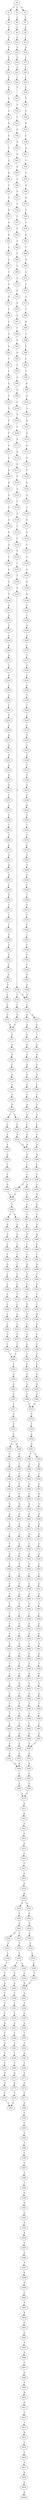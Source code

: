 strict digraph  {
	S0 -> S1 [ label = T ];
	S0 -> S2 [ label = G ];
	S0 -> S3 [ label = G ];
	S1 -> S4 [ label = C ];
	S2 -> S5 [ label = C ];
	S3 -> S6 [ label = A ];
	S4 -> S7 [ label = C ];
	S5 -> S8 [ label = G ];
	S6 -> S9 [ label = C ];
	S7 -> S10 [ label = A ];
	S8 -> S11 [ label = T ];
	S9 -> S12 [ label = C ];
	S10 -> S13 [ label = C ];
	S11 -> S14 [ label = G ];
	S12 -> S15 [ label = A ];
	S13 -> S16 [ label = G ];
	S14 -> S17 [ label = A ];
	S15 -> S18 [ label = A ];
	S16 -> S19 [ label = T ];
	S17 -> S20 [ label = C ];
	S18 -> S21 [ label = A ];
	S19 -> S22 [ label = A ];
	S20 -> S23 [ label = T ];
	S21 -> S24 [ label = T ];
	S22 -> S25 [ label = A ];
	S23 -> S26 [ label = C ];
	S24 -> S27 [ label = T ];
	S25 -> S28 [ label = G ];
	S26 -> S29 [ label = T ];
	S27 -> S30 [ label = A ];
	S28 -> S31 [ label = A ];
	S29 -> S32 [ label = C ];
	S30 -> S33 [ label = C ];
	S31 -> S34 [ label = A ];
	S32 -> S35 [ label = G ];
	S33 -> S36 [ label = G ];
	S34 -> S37 [ label = C ];
	S35 -> S38 [ label = C ];
	S36 -> S39 [ label = A ];
	S37 -> S40 [ label = C ];
	S38 -> S41 [ label = A ];
	S39 -> S42 [ label = G ];
	S40 -> S43 [ label = A ];
	S41 -> S44 [ label = C ];
	S42 -> S45 [ label = A ];
	S43 -> S46 [ label = G ];
	S44 -> S47 [ label = T ];
	S45 -> S48 [ label = G ];
	S46 -> S49 [ label = C ];
	S47 -> S50 [ label = G ];
	S48 -> S51 [ label = G ];
	S49 -> S52 [ label = G ];
	S50 -> S53 [ label = G ];
	S51 -> S54 [ label = T ];
	S52 -> S55 [ label = A ];
	S53 -> S56 [ label = T ];
	S54 -> S57 [ label = T ];
	S55 -> S58 [ label = A ];
	S56 -> S59 [ label = G ];
	S57 -> S60 [ label = C ];
	S58 -> S61 [ label = G ];
	S59 -> S62 [ label = G ];
	S60 -> S63 [ label = C ];
	S61 -> S64 [ label = A ];
	S62 -> S65 [ label = T ];
	S63 -> S66 [ label = C ];
	S64 -> S67 [ label = C ];
	S65 -> S68 [ label = G ];
	S66 -> S69 [ label = G ];
	S67 -> S70 [ label = A ];
	S68 -> S71 [ label = A ];
	S69 -> S72 [ label = A ];
	S70 -> S73 [ label = A ];
	S71 -> S74 [ label = T ];
	S72 -> S75 [ label = A ];
	S73 -> S76 [ label = G ];
	S74 -> S77 [ label = C ];
	S75 -> S78 [ label = A ];
	S76 -> S79 [ label = C ];
	S77 -> S80 [ label = C ];
	S78 -> S81 [ label = G ];
	S79 -> S82 [ label = C ];
	S80 -> S83 [ label = G ];
	S81 -> S84 [ label = A ];
	S82 -> S85 [ label = T ];
	S83 -> S86 [ label = A ];
	S84 -> S87 [ label = A ];
	S85 -> S88 [ label = A ];
	S86 -> S89 [ label = A ];
	S87 -> S90 [ label = G ];
	S88 -> S91 [ label = T ];
	S89 -> S92 [ label = C ];
	S90 -> S93 [ label = T ];
	S91 -> S94 [ label = C ];
	S92 -> S95 [ label = C ];
	S93 -> S96 [ label = G ];
	S94 -> S97 [ label = C ];
	S95 -> S98 [ label = G ];
	S96 -> S99 [ label = A ];
	S97 -> S100 [ label = C ];
	S98 -> S101 [ label = A ];
	S99 -> S102 [ label = C ];
	S100 -> S103 [ label = G ];
	S101 -> S104 [ label = G ];
	S102 -> S105 [ label = T ];
	S103 -> S106 [ label = T ];
	S104 -> S107 [ label = G ];
	S105 -> S108 [ label = A ];
	S106 -> S109 [ label = C ];
	S107 -> S110 [ label = G ];
	S108 -> S111 [ label = A ];
	S109 -> S112 [ label = C ];
	S110 -> S113 [ label = G ];
	S111 -> S114 [ label = A ];
	S112 -> S115 [ label = G ];
	S113 -> S116 [ label = C ];
	S114 -> S117 [ label = G ];
	S115 -> S118 [ label = G ];
	S116 -> S119 [ label = T ];
	S117 -> S120 [ label = T ];
	S118 -> S121 [ label = G ];
	S119 -> S122 [ label = G ];
	S120 -> S123 [ label = A ];
	S121 -> S124 [ label = A ];
	S122 -> S125 [ label = G ];
	S123 -> S126 [ label = T ];
	S124 -> S127 [ label = C ];
	S125 -> S128 [ label = T ];
	S126 -> S129 [ label = T ];
	S127 -> S130 [ label = G ];
	S128 -> S131 [ label = G ];
	S129 -> S132 [ label = C ];
	S130 -> S133 [ label = A ];
	S131 -> S134 [ label = A ];
	S132 -> S135 [ label = C ];
	S133 -> S136 [ label = A ];
	S134 -> S137 [ label = C ];
	S135 -> S138 [ label = C ];
	S136 -> S139 [ label = T ];
	S137 -> S140 [ label = C ];
	S138 -> S141 [ label = T ];
	S139 -> S142 [ label = A ];
	S140 -> S143 [ label = A ];
	S141 -> S144 [ label = T ];
	S142 -> S145 [ label = G ];
	S143 -> S146 [ label = G ];
	S144 -> S147 [ label = G ];
	S145 -> S148 [ label = T ];
	S146 -> S149 [ label = G ];
	S147 -> S150 [ label = T ];
	S148 -> S151 [ label = G ];
	S149 -> S152 [ label = T ];
	S150 -> S153 [ label = C ];
	S150 -> S154 [ label = T ];
	S151 -> S155 [ label = A ];
	S152 -> S156 [ label = C ];
	S153 -> S157 [ label = C ];
	S154 -> S158 [ label = T ];
	S155 -> S159 [ label = G ];
	S156 -> S160 [ label = G ];
	S157 -> S161 [ label = G ];
	S158 -> S162 [ label = G ];
	S158 -> S163 [ label = A ];
	S159 -> S164 [ label = A ];
	S160 -> S165 [ label = T ];
	S161 -> S166 [ label = A ];
	S162 -> S167 [ label = A ];
	S163 -> S168 [ label = C ];
	S164 -> S169 [ label = G ];
	S165 -> S170 [ label = T ];
	S166 -> S171 [ label = C ];
	S167 -> S172 [ label = C ];
	S168 -> S173 [ label = T ];
	S169 -> S174 [ label = G ];
	S170 -> S175 [ label = T ];
	S171 -> S176 [ label = G ];
	S172 -> S177 [ label = G ];
	S173 -> S178 [ label = G ];
	S174 -> S179 [ label = T ];
	S175 -> S180 [ label = C ];
	S176 -> S181 [ label = G ];
	S177 -> S182 [ label = G ];
	S178 -> S183 [ label = G ];
	S179 -> S184 [ label = A ];
	S180 -> S185 [ label = C ];
	S181 -> S186 [ label = T ];
	S182 -> S187 [ label = C ];
	S183 -> S188 [ label = T ];
	S184 -> S189 [ label = C ];
	S185 -> S190 [ label = C ];
	S186 -> S191 [ label = G ];
	S187 -> S192 [ label = G ];
	S188 -> S193 [ label = G ];
	S189 -> S194 [ label = C ];
	S190 -> S195 [ label = T ];
	S191 -> S196 [ label = A ];
	S192 -> S197 [ label = A ];
	S193 -> S198 [ label = T ];
	S194 -> S199 [ label = C ];
	S195 -> S200 [ label = T ];
	S196 -> S201 [ label = A ];
	S197 -> S202 [ label = A ];
	S198 -> S203 [ label = C ];
	S199 -> S204 [ label = G ];
	S200 -> S205 [ label = T ];
	S201 -> S206 [ label = A ];
	S202 -> S207 [ label = A ];
	S203 -> S208 [ label = A ];
	S204 -> S209 [ label = A ];
	S205 -> S210 [ label = C ];
	S206 -> S211 [ label = C ];
	S206 -> S212 [ label = A ];
	S207 -> S213 [ label = A ];
	S208 -> S214 [ label = A ];
	S209 -> S215 [ label = G ];
	S210 -> S216 [ label = C ];
	S211 -> S217 [ label = C ];
	S212 -> S218 [ label = C ];
	S213 -> S219 [ label = C ];
	S214 -> S220 [ label = C ];
	S215 -> S221 [ label = A ];
	S216 -> S222 [ label = T ];
	S217 -> S223 [ label = A ];
	S218 -> S224 [ label = A ];
	S219 -> S225 [ label = A ];
	S220 -> S226 [ label = G ];
	S221 -> S227 [ label = G ];
	S222 -> S228 [ label = A ];
	S223 -> S229 [ label = A ];
	S224 -> S230 [ label = A ];
	S225 -> S230 [ label = A ];
	S226 -> S231 [ label = A ];
	S227 -> S232 [ label = A ];
	S228 -> S233 [ label = T ];
	S229 -> S234 [ label = G ];
	S230 -> S235 [ label = G ];
	S231 -> S236 [ label = A ];
	S232 -> S237 [ label = A ];
	S233 -> S238 [ label = C ];
	S234 -> S239 [ label = T ];
	S235 -> S240 [ label = T ];
	S236 -> S241 [ label = T ];
	S237 -> S242 [ label = G ];
	S238 -> S243 [ label = G ];
	S239 -> S244 [ label = C ];
	S240 -> S245 [ label = C ];
	S241 -> S246 [ label = C ];
	S242 -> S247 [ label = T ];
	S243 -> S248 [ label = C ];
	S244 -> S249 [ label = G ];
	S245 -> S250 [ label = A ];
	S245 -> S251 [ label = G ];
	S246 -> S252 [ label = A ];
	S247 -> S253 [ label = A ];
	S248 -> S254 [ label = A ];
	S249 -> S255 [ label = A ];
	S250 -> S256 [ label = A ];
	S251 -> S255 [ label = A ];
	S252 -> S257 [ label = C ];
	S253 -> S258 [ label = C ];
	S254 -> S259 [ label = A ];
	S255 -> S260 [ label = A ];
	S256 -> S261 [ label = A ];
	S257 -> S262 [ label = G ];
	S258 -> S263 [ label = C ];
	S259 -> S264 [ label = C ];
	S260 -> S265 [ label = A ];
	S260 -> S266 [ label = G ];
	S261 -> S267 [ label = G ];
	S262 -> S268 [ label = G ];
	S263 -> S269 [ label = T ];
	S264 -> S270 [ label = T ];
	S265 -> S271 [ label = A ];
	S266 -> S272 [ label = A ];
	S267 -> S273 [ label = A ];
	S268 -> S274 [ label = G ];
	S269 -> S275 [ label = A ];
	S270 -> S276 [ label = C ];
	S271 -> S277 [ label = G ];
	S272 -> S278 [ label = G ];
	S273 -> S279 [ label = G ];
	S274 -> S280 [ label = G ];
	S275 -> S281 [ label = A ];
	S276 -> S282 [ label = C ];
	S277 -> S283 [ label = T ];
	S278 -> S284 [ label = C ];
	S279 -> S285 [ label = T ];
	S280 -> S286 [ label = T ];
	S281 -> S287 [ label = A ];
	S282 -> S288 [ label = A ];
	S283 -> S289 [ label = C ];
	S284 -> S290 [ label = C ];
	S285 -> S291 [ label = C ];
	S286 -> S292 [ label = C ];
	S287 -> S293 [ label = G ];
	S288 -> S294 [ label = G ];
	S289 -> S295 [ label = T ];
	S290 -> S296 [ label = G ];
	S291 -> S297 [ label = G ];
	S292 -> S298 [ label = G ];
	S293 -> S299 [ label = C ];
	S294 -> S300 [ label = T ];
	S295 -> S301 [ label = C ];
	S296 -> S302 [ label = G ];
	S297 -> S303 [ label = A ];
	S298 -> S304 [ label = T ];
	S299 -> S305 [ label = A ];
	S300 -> S306 [ label = T ];
	S301 -> S307 [ label = C ];
	S302 -> S308 [ label = C ];
	S303 -> S309 [ label = C ];
	S304 -> S310 [ label = C ];
	S305 -> S311 [ label = T ];
	S306 -> S312 [ label = T ];
	S307 -> S313 [ label = T ];
	S308 -> S314 [ label = T ];
	S309 -> S315 [ label = T ];
	S310 -> S316 [ label = T ];
	S311 -> S317 [ label = T ];
	S312 -> S318 [ label = C ];
	S313 -> S319 [ label = C ];
	S314 -> S320 [ label = C ];
	S315 -> S321 [ label = T ];
	S316 -> S322 [ label = T ];
	S317 -> S323 [ label = C ];
	S318 -> S324 [ label = C ];
	S319 -> S325 [ label = A ];
	S320 -> S326 [ label = A ];
	S321 -> S327 [ label = A ];
	S322 -> S328 [ label = G ];
	S323 -> S329 [ label = C ];
	S324 -> S330 [ label = C ];
	S325 -> S331 [ label = C ];
	S326 -> S332 [ label = C ];
	S327 -> S333 [ label = T ];
	S328 -> S334 [ label = C ];
	S329 -> S335 [ label = T ];
	S330 -> S336 [ label = C ];
	S331 -> S337 [ label = G ];
	S332 -> S338 [ label = G ];
	S333 -> S339 [ label = G ];
	S334 -> S340 [ label = G ];
	S335 -> S341 [ label = T ];
	S336 -> S342 [ label = T ];
	S337 -> S343 [ label = T ];
	S338 -> S344 [ label = T ];
	S339 -> S345 [ label = C ];
	S340 -> S346 [ label = C ];
	S341 -> S347 [ label = T ];
	S342 -> S348 [ label = T ];
	S343 -> S349 [ label = C ];
	S344 -> S349 [ label = C ];
	S345 -> S350 [ label = C ];
	S346 -> S351 [ label = C ];
	S347 -> S352 [ label = G ];
	S348 -> S353 [ label = G ];
	S349 -> S354 [ label = T ];
	S350 -> S355 [ label = C ];
	S351 -> S356 [ label = C ];
	S352 -> S357 [ label = T ];
	S353 -> S358 [ label = T ];
	S354 -> S359 [ label = A ];
	S355 -> S360 [ label = G ];
	S356 -> S361 [ label = G ];
	S357 -> S362 [ label = C ];
	S358 -> S154 [ label = T ];
	S359 -> S363 [ label = A ];
	S360 -> S364 [ label = A ];
	S361 -> S365 [ label = A ];
	S362 -> S366 [ label = C ];
	S363 -> S367 [ label = T ];
	S364 -> S368 [ label = C ];
	S365 -> S369 [ label = C ];
	S366 -> S370 [ label = G ];
	S367 -> S371 [ label = T ];
	S368 -> S372 [ label = C ];
	S369 -> S372 [ label = C ];
	S370 -> S166 [ label = A ];
	S371 -> S373 [ label = A ];
	S372 -> S374 [ label = G ];
	S373 -> S375 [ label = C ];
	S374 -> S376 [ label = T ];
	S375 -> S377 [ label = G ];
	S376 -> S378 [ label = A ];
	S377 -> S379 [ label = A ];
	S377 -> S380 [ label = G ];
	S378 -> S381 [ label = G ];
	S379 -> S382 [ label = C ];
	S380 -> S383 [ label = C ];
	S381 -> S384 [ label = T ];
	S381 -> S385 [ label = C ];
	S382 -> S386 [ label = A ];
	S383 -> S387 [ label = T ];
	S384 -> S388 [ label = A ];
	S385 -> S389 [ label = A ];
	S386 -> S390 [ label = T ];
	S387 -> S391 [ label = T ];
	S388 -> S392 [ label = T ];
	S389 -> S393 [ label = T ];
	S390 -> S394 [ label = A ];
	S391 -> S395 [ label = C ];
	S392 -> S396 [ label = C ];
	S393 -> S397 [ label = C ];
	S394 -> S398 [ label = C ];
	S395 -> S399 [ label = C ];
	S396 -> S400 [ label = C ];
	S397 -> S401 [ label = G ];
	S398 -> S402 [ label = G ];
	S399 -> S403 [ label = G ];
	S400 -> S404 [ label = A ];
	S401 -> S405 [ label = A ];
	S402 -> S406 [ label = G ];
	S403 -> S407 [ label = A ];
	S404 -> S408 [ label = G ];
	S405 -> S409 [ label = G ];
	S406 -> S410 [ label = A ];
	S407 -> S411 [ label = A ];
	S408 -> S412 [ label = A ];
	S409 -> S413 [ label = A ];
	S410 -> S414 [ label = A ];
	S411 -> S415 [ label = A ];
	S412 -> S416 [ label = A ];
	S413 -> S417 [ label = A ];
	S414 -> S418 [ label = T ];
	S415 -> S419 [ label = C ];
	S416 -> S420 [ label = C ];
	S417 -> S421 [ label = C ];
	S418 -> S422 [ label = G ];
	S419 -> S423 [ label = G ];
	S420 -> S424 [ label = G ];
	S421 -> S425 [ label = A ];
	S422 -> S426 [ label = T ];
	S423 -> S427 [ label = T ];
	S424 -> S428 [ label = C ];
	S425 -> S429 [ label = C ];
	S426 -> S430 [ label = A ];
	S427 -> S431 [ label = A ];
	S428 -> S432 [ label = C ];
	S429 -> S433 [ label = C ];
	S430 -> S434 [ label = C ];
	S431 -> S435 [ label = C ];
	S432 -> S436 [ label = C ];
	S433 -> S437 [ label = C ];
	S434 -> S438 [ label = C ];
	S435 -> S439 [ label = A ];
	S436 -> S440 [ label = G ];
	S437 -> S441 [ label = G ];
	S438 -> S442 [ label = T ];
	S439 -> S443 [ label = C ];
	S440 -> S444 [ label = C ];
	S441 -> S445 [ label = T ];
	S442 -> S446 [ label = T ];
	S443 -> S447 [ label = T ];
	S444 -> S448 [ label = T ];
	S445 -> S449 [ label = T ];
	S446 -> S450 [ label = C ];
	S447 -> S451 [ label = C ];
	S448 -> S452 [ label = C ];
	S449 -> S453 [ label = C ];
	S450 -> S454 [ label = T ];
	S451 -> S455 [ label = T ];
	S452 -> S456 [ label = C ];
	S453 -> S457 [ label = C ];
	S454 -> S458 [ label = A ];
	S455 -> S459 [ label = A ];
	S456 -> S460 [ label = A ];
	S457 -> S461 [ label = A ];
	S458 -> S462 [ label = G ];
	S459 -> S463 [ label = G ];
	S460 -> S464 [ label = G ];
	S461 -> S465 [ label = G ];
	S462 -> S466 [ label = C ];
	S463 -> S467 [ label = T ];
	S464 -> S468 [ label = C ];
	S465 -> S469 [ label = T ];
	S466 -> S470 [ label = A ];
	S467 -> S471 [ label = A ];
	S468 -> S472 [ label = A ];
	S469 -> S473 [ label = A ];
	S470 -> S474 [ label = A ];
	S471 -> S475 [ label = G ];
	S472 -> S476 [ label = G ];
	S473 -> S477 [ label = G ];
	S474 -> S478 [ label = G ];
	S475 -> S479 [ label = G ];
	S476 -> S480 [ label = G ];
	S477 -> S481 [ label = G ];
	S478 -> S482 [ label = T ];
	S479 -> S483 [ label = T ];
	S480 -> S484 [ label = T ];
	S481 -> S485 [ label = T ];
	S482 -> S486 [ label = T ];
	S483 -> S487 [ label = T ];
	S484 -> S488 [ label = C ];
	S485 -> S489 [ label = C ];
	S486 -> S490 [ label = C ];
	S487 -> S491 [ label = C ];
	S488 -> S492 [ label = C ];
	S489 -> S493 [ label = C ];
	S490 -> S494 [ label = G ];
	S491 -> S495 [ label = G ];
	S492 -> S496 [ label = G ];
	S493 -> S497 [ label = G ];
	S494 -> S498 [ label = A ];
	S495 -> S499 [ label = A ];
	S496 -> S500 [ label = A ];
	S497 -> S500 [ label = A ];
	S498 -> S501 [ label = G ];
	S499 -> S502 [ label = G ];
	S500 -> S503 [ label = G ];
	S501 -> S504 [ label = A ];
	S502 -> S504 [ label = A ];
	S503 -> S505 [ label = A ];
	S504 -> S506 [ label = C ];
	S505 -> S507 [ label = C ];
	S506 -> S508 [ label = C ];
	S507 -> S509 [ label = C ];
	S508 -> S510 [ label = A ];
	S509 -> S510 [ label = A ];
	S510 -> S511 [ label = A ];
	S511 -> S512 [ label = G ];
	S512 -> S513 [ label = A ];
	S513 -> S514 [ label = C ];
	S514 -> S515 [ label = G ];
	S515 -> S516 [ label = T ];
	S516 -> S517 [ label = C ];
	S517 -> S518 [ label = G ];
	S518 -> S519 [ label = A ];
	S519 -> S520 [ label = A ];
	S520 -> S521 [ label = G ];
	S520 -> S522 [ label = A ];
	S521 -> S523 [ label = A ];
	S522 -> S524 [ label = A ];
	S523 -> S525 [ label = G ];
	S524 -> S526 [ label = G ];
	S525 -> S527 [ label = T ];
	S525 -> S528 [ label = C ];
	S526 -> S529 [ label = T ];
	S527 -> S530 [ label = C ];
	S528 -> S531 [ label = C ];
	S529 -> S532 [ label = C ];
	S530 -> S533 [ label = A ];
	S531 -> S534 [ label = A ];
	S532 -> S535 [ label = A ];
	S533 -> S536 [ label = A ];
	S533 -> S537 [ label = T ];
	S534 -> S538 [ label = C ];
	S535 -> S539 [ label = A ];
	S536 -> S540 [ label = T ];
	S537 -> S541 [ label = T ];
	S538 -> S542 [ label = T ];
	S539 -> S543 [ label = T ];
	S540 -> S544 [ label = A ];
	S541 -> S545 [ label = A ];
	S542 -> S546 [ label = A ];
	S543 -> S544 [ label = A ];
	S544 -> S547 [ label = A ];
	S545 -> S548 [ label = C ];
	S546 -> S549 [ label = T ];
	S547 -> S550 [ label = T ];
	S548 -> S551 [ label = T ];
	S549 -> S552 [ label = T ];
	S550 -> S553 [ label = C ];
	S551 -> S554 [ label = C ];
	S552 -> S555 [ label = C ];
	S553 -> S556 [ label = A ];
	S554 -> S557 [ label = A ];
	S555 -> S558 [ label = G ];
	S556 -> S559 [ label = C ];
	S557 -> S560 [ label = C ];
	S558 -> S561 [ label = C ];
	S559 -> S562 [ label = A ];
	S560 -> S563 [ label = A ];
	S561 -> S564 [ label = A ];
	S562 -> S565 [ label = A ];
	S563 -> S566 [ label = C ];
	S564 -> S567 [ label = C ];
	S565 -> S568 [ label = T ];
	S566 -> S569 [ label = T ];
	S567 -> S570 [ label = T ];
	S568 -> S571 [ label = G ];
	S569 -> S572 [ label = G ];
	S570 -> S573 [ label = G ];
	S571 -> S574 [ label = G ];
	S572 -> S575 [ label = G ];
	S573 -> S576 [ label = G ];
	S574 -> S577 [ label = T ];
	S575 -> S578 [ label = T ];
	S576 -> S579 [ label = T ];
	S577 -> S580 [ label = A ];
	S578 -> S581 [ label = A ];
	S579 -> S581 [ label = A ];
	S580 -> S582 [ label = C ];
	S582 -> S583 [ label = C ];
	S583 -> S584 [ label = A ];
	S584 -> S585 [ label = T ];
	S585 -> S586 [ label = C ];
	S586 -> S587 [ label = A ];
	S587 -> S588 [ label = A ];
	S588 -> S589 [ label = C ];
	S589 -> S590 [ label = G ];
	S590 -> S591 [ label = G ];
	S591 -> S592 [ label = G ];
	S592 -> S593 [ label = G ];
	S593 -> S594 [ label = A ];
	S594 -> S595 [ label = A ];
	S595 -> S596 [ label = A ];
	S596 -> S597 [ label = A ];
	S597 -> S598 [ label = A ];
	S598 -> S599 [ label = G ];
	S599 -> S600 [ label = C ];
	S600 -> S601 [ label = G ];
	S601 -> S602 [ label = A ];
	S602 -> S603 [ label = C ];
	S603 -> S604 [ label = G ];
	S604 -> S605 [ label = A ];
	S605 -> S606 [ label = G ];
	S606 -> S607 [ label = T ];
	S607 -> S608 [ label = G ];
	S608 -> S609 [ label = T ];
	S609 -> S610 [ label = G ];
	S610 -> S611 [ label = G ];
	S611 -> S612 [ label = T ];
	S612 -> S613 [ label = T ];
	S613 -> S614 [ label = G ];
	S614 -> S615 [ label = T ];
	S615 -> S616 [ label = T ];
	S616 -> S617 [ label = C ];
	S617 -> S618 [ label = G ];
	S618 -> S619 [ label = T ];
	S619 -> S620 [ label = A ];
}
